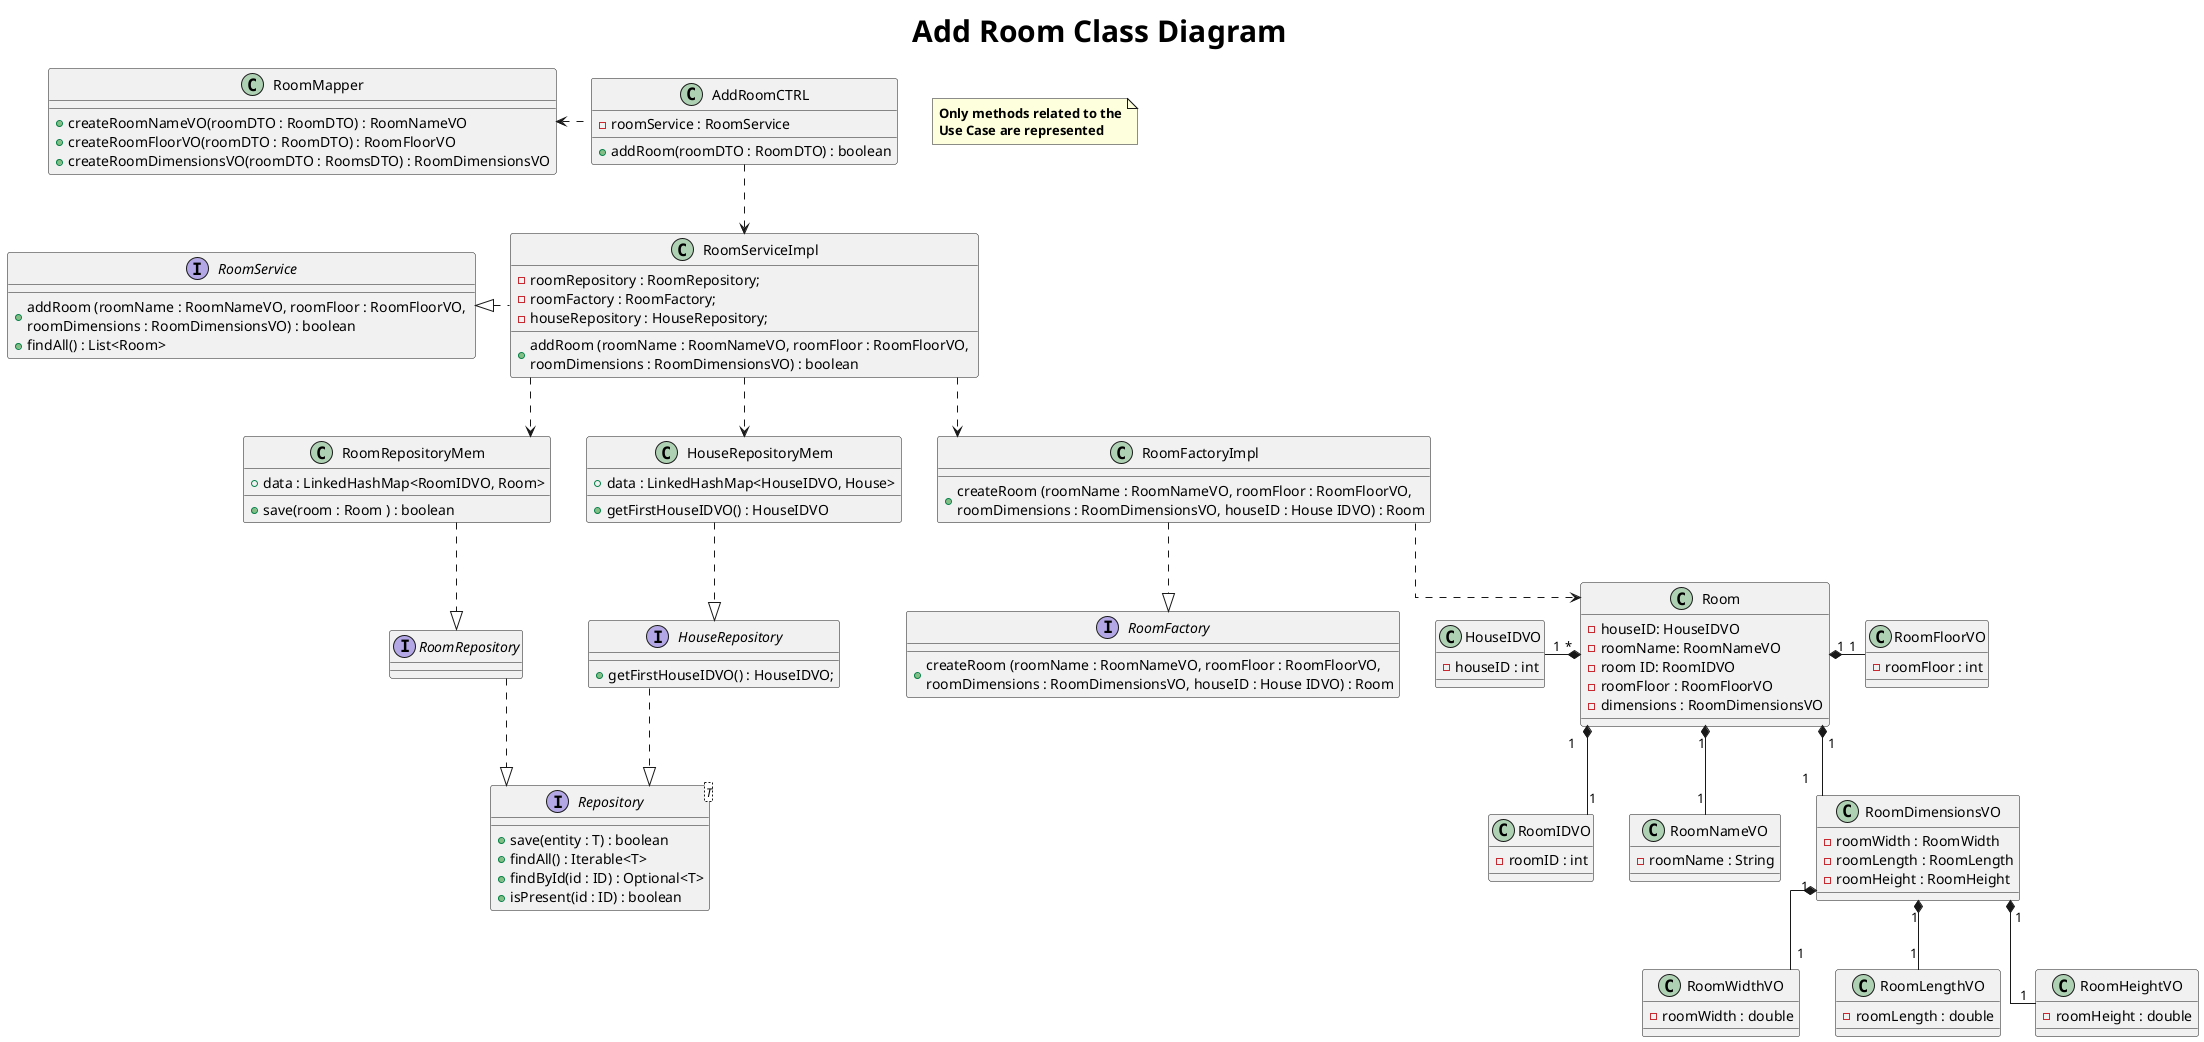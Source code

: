 Add Room Class Diagram

@startuml

title <size: 30> Add Room Class Diagram
note "<b>Only methods related to the\n<b>Use Case are represented" as N1
skinparam linetype ortho

interface Repository <T> {
    + save(entity : T) : boolean
    + findAll() : Iterable<T>
    + findById(id : ID) : Optional<T>
    + isPresent(id : ID) : boolean
}

interface HouseRepository {
    + getFirstHouseIDVO() : HouseIDVO;
}

interface RoomRepository {
}

interface RoomService{
    + addRoom (roomName : RoomNameVO, roomFloor : RoomFloorVO, \nroomDimensions : RoomDimensionsVO) : boolean
    + findAll() : List<Room>
}

class RoomMapper {
    + createRoomNameVO(roomDTO : RoomDTO) : RoomNameVO
    + createRoomFloorVO(roomDTO : RoomDTO) : RoomFloorVO
    + createRoomDimensionsVO(roomDTO : RoomsDTO) : RoomDimensionsVO

}


class AddRoomCTRL {
    - roomService : RoomService

    + addRoom(roomDTO : RoomDTO) : boolean
}

class RoomServiceImpl {
    - roomRepository : RoomRepository;
    - roomFactory : RoomFactory;
    - houseRepository : HouseRepository;

    + addRoom (roomName : RoomNameVO, roomFloor : RoomFloorVO, \nroomDimensions : RoomDimensionsVO) : boolean
}

class Room {
    - houseID: HouseIDVO
    - roomName: RoomNameVO
    - room ID: RoomIDVO
    - roomFloor : RoomFloorVO
    - dimensions : RoomDimensionsVO
}

class RoomDimensionsVO{
     - roomWidth : RoomWidth
     - roomLength : RoomLength
     - roomHeight : RoomHeight
}

class RoomWidthVO{
     - roomWidth : double
}

class RoomLengthVO{
     - roomLength : double
}

class RoomHeightVO{
     - roomHeight : double
}

class RoomIDVO{
     - roomID : int
}

class RoomNameVO{
     - roomName : String
}

class RoomFloorVO{
     - roomFloor : int
}

class HouseIDVO{
     - houseID : int
}
class HouseRepositoryMem{
    + data : LinkedHashMap<HouseIDVO, House>
    + getFirstHouseIDVO() : HouseIDVO
}

class RoomFactoryImpl{
    + createRoom (roomName : RoomNameVO, roomFloor : RoomFloorVO, \nroomDimensions : RoomDimensionsVO, houseID : House IDVO) : Room
}

interface RoomFactory {
    + createRoom (roomName : RoomNameVO, roomFloor : RoomFloorVO, \nroomDimensions : RoomDimensionsVO, houseID : House IDVO) : Room
}
class RoomRepositoryMem{
    + data : LinkedHashMap<RoomIDVO, Room>
    + save(room : Room ) : boolean
}

AddRoomCTRL ..left> RoomMapper
AddRoomCTRL ..> RoomServiceImpl
RoomServiceImpl ..> RoomFactoryImpl
RoomServiceImpl ..> HouseRepositoryMem
RoomServiceImpl ..> RoomRepositoryMem
RoomFactoryImpl ..> Room
RoomFactoryImpl ..|> RoomFactory
HouseRepositoryMem ..|> HouseRepository
RoomRepositoryMem ..|> RoomRepository
HouseRepository ..|> Repository
RoomRepository ..|> Repository
RoomServiceImpl ..left|> RoomService

' Aggregation relationships
Room "1" *--down "1" RoomNameVO
Room "1" *--down "1" RoomIDVO
Room "1" *--right "1" RoomFloorVO
Room "1" *--down "1" RoomDimensionsVO
Room "*" *--left "1" HouseIDVO
RoomDimensionsVO "1" *-- "1" RoomLengthVO
RoomDimensionsVO "1" *-- "1" RoomWidthVO
RoomDimensionsVO "1" *-- "1" RoomHeightVO

@enduml